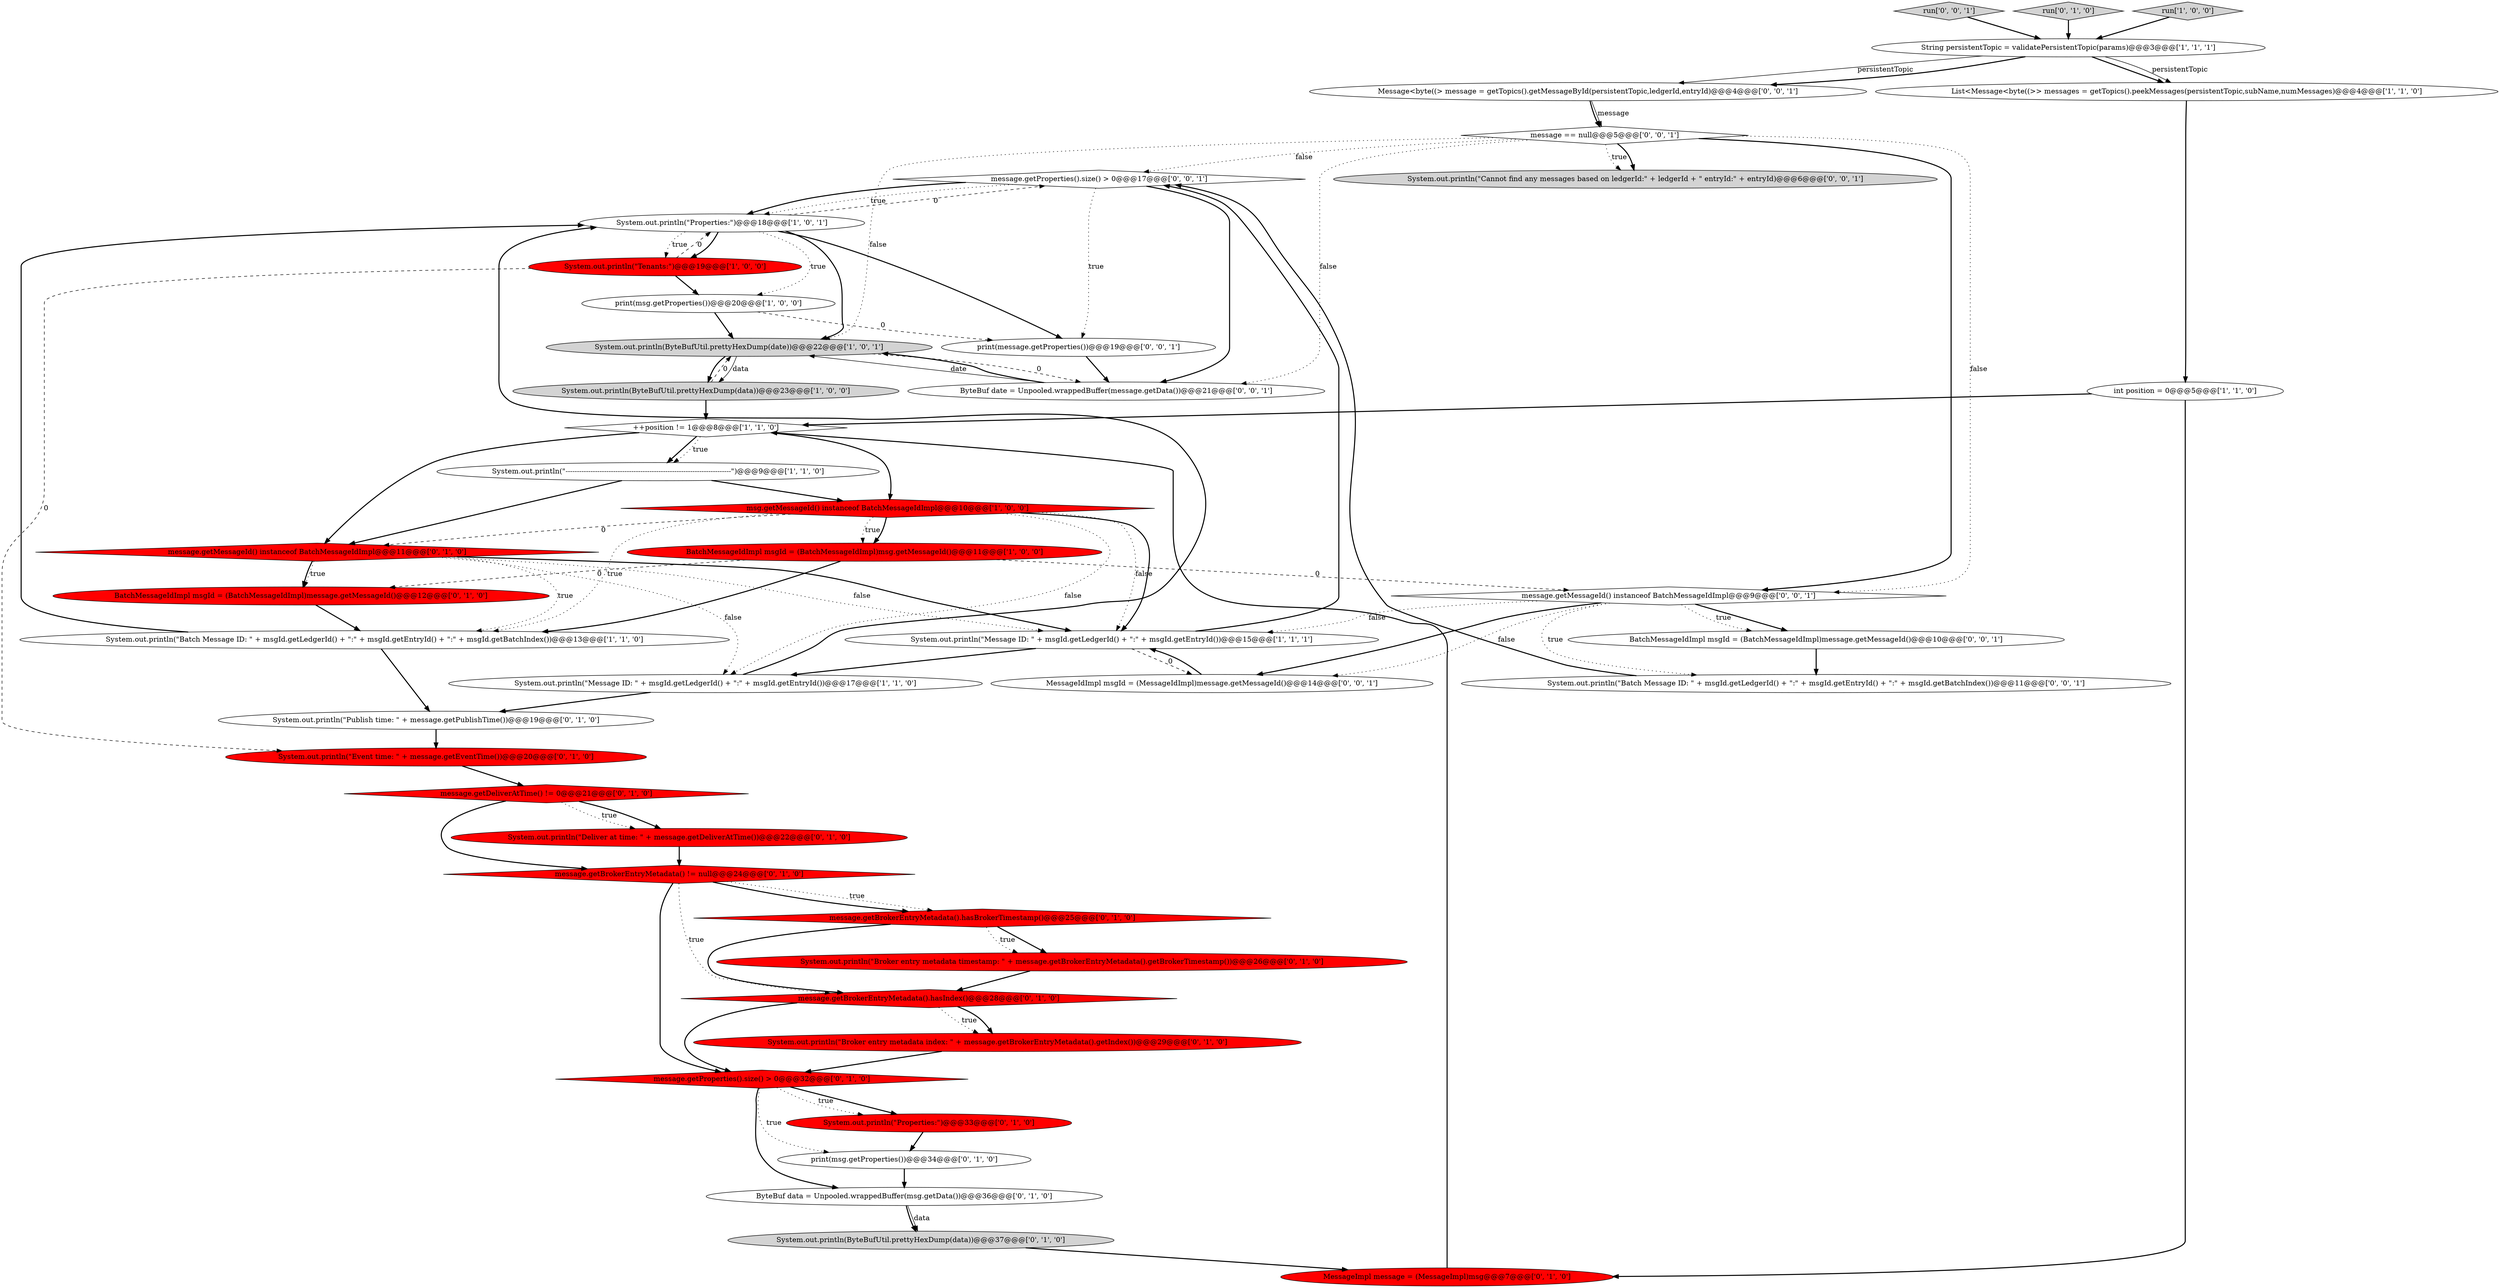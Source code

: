 digraph {
34 [style = filled, label = "System.out.println(\"Cannot find any messages based on ledgerId:\" + ledgerId + \" entryId:\" + entryId)@@@6@@@['0', '0', '1']", fillcolor = lightgray, shape = ellipse image = "AAA0AAABBB3BBB"];
5 [style = filled, label = "List<Message<byte((>> messages = getTopics().peekMessages(persistentTopic,subName,numMessages)@@@4@@@['1', '1', '0']", fillcolor = white, shape = ellipse image = "AAA0AAABBB1BBB"];
23 [style = filled, label = "message.getBrokerEntryMetadata() != null@@@24@@@['0', '1', '0']", fillcolor = red, shape = diamond image = "AAA1AAABBB2BBB"];
7 [style = filled, label = "print(msg.getProperties())@@@20@@@['1', '0', '0']", fillcolor = white, shape = ellipse image = "AAA0AAABBB1BBB"];
28 [style = filled, label = "System.out.println(ByteBufUtil.prettyHexDump(data))@@@37@@@['0', '1', '0']", fillcolor = lightgray, shape = ellipse image = "AAA0AAABBB2BBB"];
35 [style = filled, label = "System.out.println(\"Batch Message ID: \" + msgId.getLedgerId() + \":\" + msgId.getEntryId() + \":\" + msgId.getBatchIndex())@@@11@@@['0', '0', '1']", fillcolor = white, shape = ellipse image = "AAA0AAABBB3BBB"];
12 [style = filled, label = "BatchMessageIdImpl msgId = (BatchMessageIdImpl)msg.getMessageId()@@@11@@@['1', '0', '0']", fillcolor = red, shape = ellipse image = "AAA1AAABBB1BBB"];
27 [style = filled, label = "print(msg.getProperties())@@@34@@@['0', '1', '0']", fillcolor = white, shape = ellipse image = "AAA0AAABBB2BBB"];
22 [style = filled, label = "System.out.println(\"Event time: \" + message.getEventTime())@@@20@@@['0', '1', '0']", fillcolor = red, shape = ellipse image = "AAA1AAABBB2BBB"];
20 [style = filled, label = "message.getDeliverAtTime() != 0@@@21@@@['0', '1', '0']", fillcolor = red, shape = diamond image = "AAA1AAABBB2BBB"];
31 [style = filled, label = "message.getProperties().size() > 0@@@32@@@['0', '1', '0']", fillcolor = red, shape = diamond image = "AAA1AAABBB2BBB"];
38 [style = filled, label = "run['0', '0', '1']", fillcolor = lightgray, shape = diamond image = "AAA0AAABBB3BBB"];
26 [style = filled, label = "run['0', '1', '0']", fillcolor = lightgray, shape = diamond image = "AAA0AAABBB2BBB"];
8 [style = filled, label = "int position = 0@@@5@@@['1', '1', '0']", fillcolor = white, shape = ellipse image = "AAA0AAABBB1BBB"];
10 [style = filled, label = "System.out.println(\"Properties:\")@@@18@@@['1', '0', '1']", fillcolor = white, shape = ellipse image = "AAA0AAABBB1BBB"];
43 [style = filled, label = "message.getProperties().size() > 0@@@17@@@['0', '0', '1']", fillcolor = white, shape = diamond image = "AAA0AAABBB3BBB"];
16 [style = filled, label = "message.getBrokerEntryMetadata().hasBrokerTimestamp()@@@25@@@['0', '1', '0']", fillcolor = red, shape = diamond image = "AAA1AAABBB2BBB"];
36 [style = filled, label = "message.getMessageId() instanceof BatchMessageIdImpl@@@9@@@['0', '0', '1']", fillcolor = white, shape = diamond image = "AAA0AAABBB3BBB"];
25 [style = filled, label = "ByteBuf data = Unpooled.wrappedBuffer(msg.getData())@@@36@@@['0', '1', '0']", fillcolor = white, shape = ellipse image = "AAA0AAABBB2BBB"];
33 [style = filled, label = "message.getMessageId() instanceof BatchMessageIdImpl@@@11@@@['0', '1', '0']", fillcolor = red, shape = diamond image = "AAA1AAABBB2BBB"];
42 [style = filled, label = "MessageIdImpl msgId = (MessageIdImpl)message.getMessageId()@@@14@@@['0', '0', '1']", fillcolor = white, shape = ellipse image = "AAA0AAABBB3BBB"];
18 [style = filled, label = "message.getBrokerEntryMetadata().hasIndex()@@@28@@@['0', '1', '0']", fillcolor = red, shape = diamond image = "AAA1AAABBB2BBB"];
14 [style = filled, label = "System.out.println(ByteBufUtil.prettyHexDump(date))@@@22@@@['1', '0', '1']", fillcolor = lightgray, shape = ellipse image = "AAA0AAABBB1BBB"];
0 [style = filled, label = "System.out.println(\"Batch Message ID: \" + msgId.getLedgerId() + \":\" + msgId.getEntryId() + \":\" + msgId.getBatchIndex())@@@13@@@['1', '1', '0']", fillcolor = white, shape = ellipse image = "AAA0AAABBB1BBB"];
4 [style = filled, label = "++position != 1@@@8@@@['1', '1', '0']", fillcolor = white, shape = diamond image = "AAA0AAABBB1BBB"];
30 [style = filled, label = "System.out.println(\"Properties:\")@@@33@@@['0', '1', '0']", fillcolor = red, shape = ellipse image = "AAA1AAABBB2BBB"];
1 [style = filled, label = "System.out.println(\"Message ID: \" + msgId.getLedgerId() + \":\" + msgId.getEntryId())@@@17@@@['1', '1', '0']", fillcolor = white, shape = ellipse image = "AAA0AAABBB1BBB"];
24 [style = filled, label = "System.out.println(\"Publish time: \" + message.getPublishTime())@@@19@@@['0', '1', '0']", fillcolor = white, shape = ellipse image = "AAA0AAABBB2BBB"];
44 [style = filled, label = "message == null@@@5@@@['0', '0', '1']", fillcolor = white, shape = diamond image = "AAA0AAABBB3BBB"];
17 [style = filled, label = "System.out.println(\"Broker entry metadata index: \" + message.getBrokerEntryMetadata().getIndex())@@@29@@@['0', '1', '0']", fillcolor = red, shape = ellipse image = "AAA1AAABBB2BBB"];
3 [style = filled, label = "String persistentTopic = validatePersistentTopic(params)@@@3@@@['1', '1', '1']", fillcolor = white, shape = ellipse image = "AAA0AAABBB1BBB"];
15 [style = filled, label = "System.out.println(ByteBufUtil.prettyHexDump(data))@@@23@@@['1', '0', '0']", fillcolor = lightgray, shape = ellipse image = "AAA0AAABBB1BBB"];
29 [style = filled, label = "System.out.println(\"Broker entry metadata timestamp: \" + message.getBrokerEntryMetadata().getBrokerTimestamp())@@@26@@@['0', '1', '0']", fillcolor = red, shape = ellipse image = "AAA1AAABBB2BBB"];
32 [style = filled, label = "MessageImpl message = (MessageImpl)msg@@@7@@@['0', '1', '0']", fillcolor = red, shape = ellipse image = "AAA1AAABBB2BBB"];
40 [style = filled, label = "Message<byte((> message = getTopics().getMessageById(persistentTopic,ledgerId,entryId)@@@4@@@['0', '0', '1']", fillcolor = white, shape = ellipse image = "AAA0AAABBB3BBB"];
41 [style = filled, label = "BatchMessageIdImpl msgId = (BatchMessageIdImpl)message.getMessageId()@@@10@@@['0', '0', '1']", fillcolor = white, shape = ellipse image = "AAA0AAABBB3BBB"];
11 [style = filled, label = "System.out.println(\"Tenants:\")@@@19@@@['1', '0', '0']", fillcolor = red, shape = ellipse image = "AAA1AAABBB1BBB"];
39 [style = filled, label = "print(message.getProperties())@@@19@@@['0', '0', '1']", fillcolor = white, shape = ellipse image = "AAA0AAABBB3BBB"];
21 [style = filled, label = "System.out.println(\"Deliver at time: \" + message.getDeliverAtTime())@@@22@@@['0', '1', '0']", fillcolor = red, shape = ellipse image = "AAA1AAABBB2BBB"];
6 [style = filled, label = "msg.getMessageId() instanceof BatchMessageIdImpl@@@10@@@['1', '0', '0']", fillcolor = red, shape = diamond image = "AAA1AAABBB1BBB"];
9 [style = filled, label = "System.out.println(\"-------------------------------------------------------------------------\")@@@9@@@['1', '1', '0']", fillcolor = white, shape = ellipse image = "AAA0AAABBB1BBB"];
2 [style = filled, label = "run['1', '0', '0']", fillcolor = lightgray, shape = diamond image = "AAA0AAABBB1BBB"];
37 [style = filled, label = "ByteBuf date = Unpooled.wrappedBuffer(message.getData())@@@21@@@['0', '0', '1']", fillcolor = white, shape = ellipse image = "AAA0AAABBB3BBB"];
19 [style = filled, label = "BatchMessageIdImpl msgId = (BatchMessageIdImpl)message.getMessageId()@@@12@@@['0', '1', '0']", fillcolor = red, shape = ellipse image = "AAA1AAABBB2BBB"];
13 [style = filled, label = "System.out.println(\"Message ID: \" + msgId.getLedgerId() + \":\" + msgId.getEntryId())@@@15@@@['1', '1', '1']", fillcolor = white, shape = ellipse image = "AAA0AAABBB1BBB"];
6->13 [style = dotted, label="false"];
36->42 [style = dotted, label="false"];
3->40 [style = solid, label="persistentTopic"];
35->43 [style = bold, label=""];
13->1 [style = bold, label=""];
9->6 [style = bold, label=""];
29->18 [style = bold, label=""];
7->14 [style = bold, label=""];
3->5 [style = bold, label=""];
36->13 [style = dotted, label="false"];
23->18 [style = dotted, label="true"];
10->39 [style = bold, label=""];
15->14 [style = dashed, label="0"];
44->34 [style = dotted, label="true"];
0->24 [style = bold, label=""];
31->30 [style = bold, label=""];
31->27 [style = dotted, label="true"];
32->4 [style = bold, label=""];
6->0 [style = dotted, label="true"];
8->4 [style = bold, label=""];
6->1 [style = dotted, label="false"];
27->25 [style = bold, label=""];
44->36 [style = dotted, label="false"];
14->15 [style = solid, label="data"];
10->11 [style = bold, label=""];
18->31 [style = bold, label=""];
13->42 [style = dashed, label="0"];
25->28 [style = bold, label=""];
36->41 [style = bold, label=""];
10->14 [style = bold, label=""];
9->33 [style = bold, label=""];
44->43 [style = dotted, label="false"];
16->29 [style = bold, label=""];
30->27 [style = bold, label=""];
11->22 [style = dashed, label="0"];
33->13 [style = bold, label=""];
6->33 [style = dashed, label="0"];
31->30 [style = dotted, label="true"];
3->5 [style = solid, label="persistentTopic"];
20->23 [style = bold, label=""];
12->19 [style = dashed, label="0"];
22->20 [style = bold, label=""];
13->43 [style = bold, label=""];
44->34 [style = bold, label=""];
43->10 [style = bold, label=""];
14->15 [style = bold, label=""];
10->43 [style = dashed, label="0"];
6->12 [style = dotted, label="true"];
18->17 [style = dotted, label="true"];
7->39 [style = dashed, label="0"];
36->42 [style = bold, label=""];
21->23 [style = bold, label=""];
39->37 [style = bold, label=""];
23->31 [style = bold, label=""];
4->9 [style = bold, label=""];
33->0 [style = dotted, label="true"];
23->16 [style = dotted, label="true"];
43->10 [style = dotted, label="true"];
44->37 [style = dotted, label="false"];
16->18 [style = bold, label=""];
31->25 [style = bold, label=""];
14->37 [style = dashed, label="0"];
37->14 [style = solid, label="date"];
26->3 [style = bold, label=""];
2->3 [style = bold, label=""];
33->13 [style = dotted, label="false"];
4->33 [style = bold, label=""];
38->3 [style = bold, label=""];
19->0 [style = bold, label=""];
28->32 [style = bold, label=""];
44->14 [style = dotted, label="false"];
10->11 [style = dotted, label="true"];
6->13 [style = bold, label=""];
33->19 [style = bold, label=""];
16->29 [style = dotted, label="true"];
40->44 [style = bold, label=""];
41->35 [style = bold, label=""];
6->12 [style = bold, label=""];
36->41 [style = dotted, label="true"];
11->10 [style = dashed, label="0"];
5->8 [style = bold, label=""];
23->16 [style = bold, label=""];
42->13 [style = bold, label=""];
44->36 [style = bold, label=""];
8->32 [style = bold, label=""];
3->40 [style = bold, label=""];
4->6 [style = bold, label=""];
17->31 [style = bold, label=""];
40->44 [style = solid, label="message"];
18->17 [style = bold, label=""];
33->1 [style = dotted, label="false"];
43->37 [style = bold, label=""];
20->21 [style = dotted, label="true"];
24->22 [style = bold, label=""];
12->0 [style = bold, label=""];
25->28 [style = solid, label="data"];
20->21 [style = bold, label=""];
37->14 [style = bold, label=""];
0->10 [style = bold, label=""];
12->36 [style = dashed, label="0"];
1->24 [style = bold, label=""];
15->4 [style = bold, label=""];
33->19 [style = dotted, label="true"];
36->35 [style = dotted, label="true"];
4->9 [style = dotted, label="true"];
1->10 [style = bold, label=""];
10->7 [style = dotted, label="true"];
11->7 [style = bold, label=""];
43->39 [style = dotted, label="true"];
}
